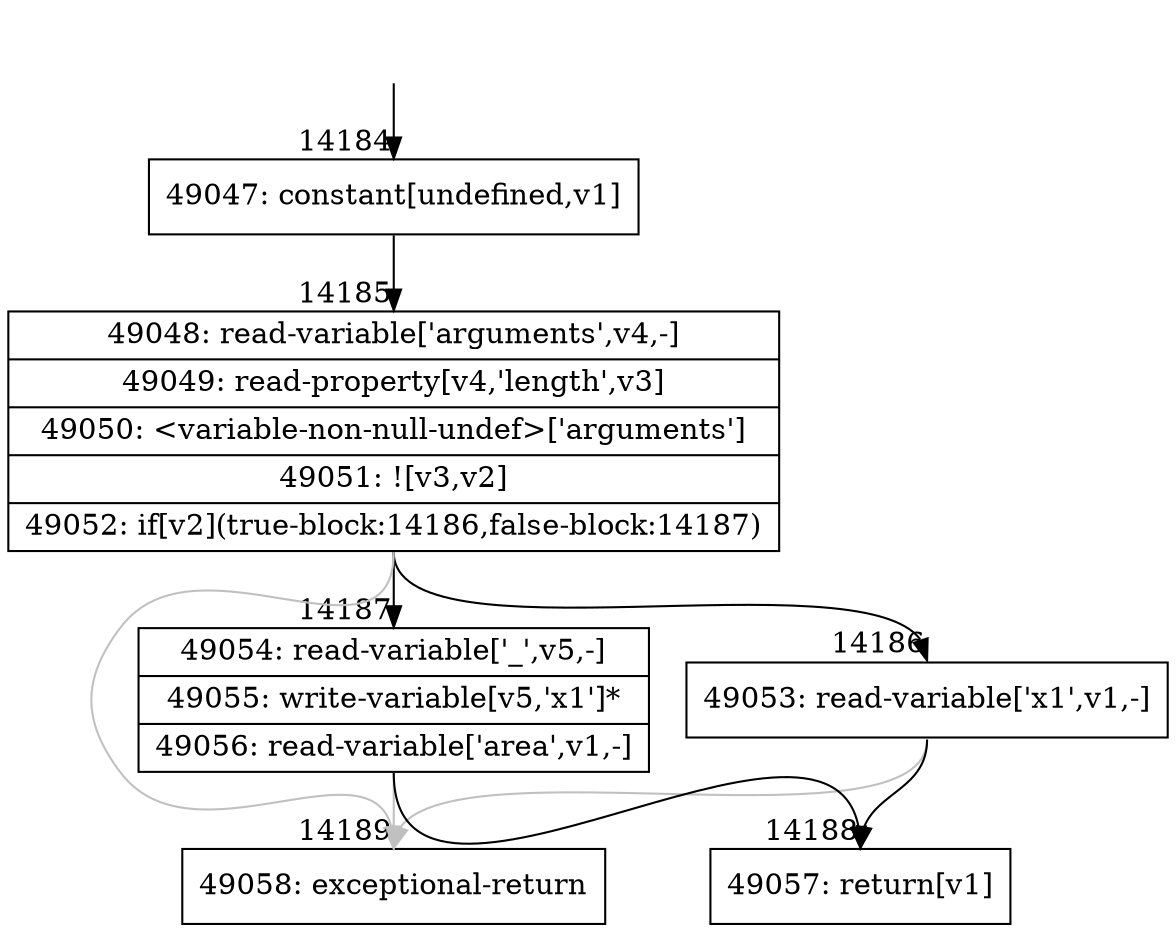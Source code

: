 digraph {
rankdir="TD"
BB_entry1307[shape=none,label=""];
BB_entry1307 -> BB14184 [tailport=s, headport=n, headlabel="    14184"]
BB14184 [shape=record label="{49047: constant[undefined,v1]}" ] 
BB14184 -> BB14185 [tailport=s, headport=n, headlabel="      14185"]
BB14185 [shape=record label="{49048: read-variable['arguments',v4,-]|49049: read-property[v4,'length',v3]|49050: \<variable-non-null-undef\>['arguments']|49051: ![v3,v2]|49052: if[v2](true-block:14186,false-block:14187)}" ] 
BB14185 -> BB14186 [tailport=s, headport=n, headlabel="      14186"]
BB14185 -> BB14187 [tailport=s, headport=n, headlabel="      14187"]
BB14185 -> BB14189 [tailport=s, headport=n, color=gray, headlabel="      14189"]
BB14186 [shape=record label="{49053: read-variable['x1',v1,-]}" ] 
BB14186 -> BB14188 [tailport=s, headport=n, headlabel="      14188"]
BB14186 -> BB14189 [tailport=s, headport=n, color=gray]
BB14187 [shape=record label="{49054: read-variable['_',v5,-]|49055: write-variable[v5,'x1']*|49056: read-variable['area',v1,-]}" ] 
BB14187 -> BB14188 [tailport=s, headport=n]
BB14187 -> BB14189 [tailport=s, headport=n, color=gray]
BB14188 [shape=record label="{49057: return[v1]}" ] 
BB14189 [shape=record label="{49058: exceptional-return}" ] 
//#$~ 8388
}
